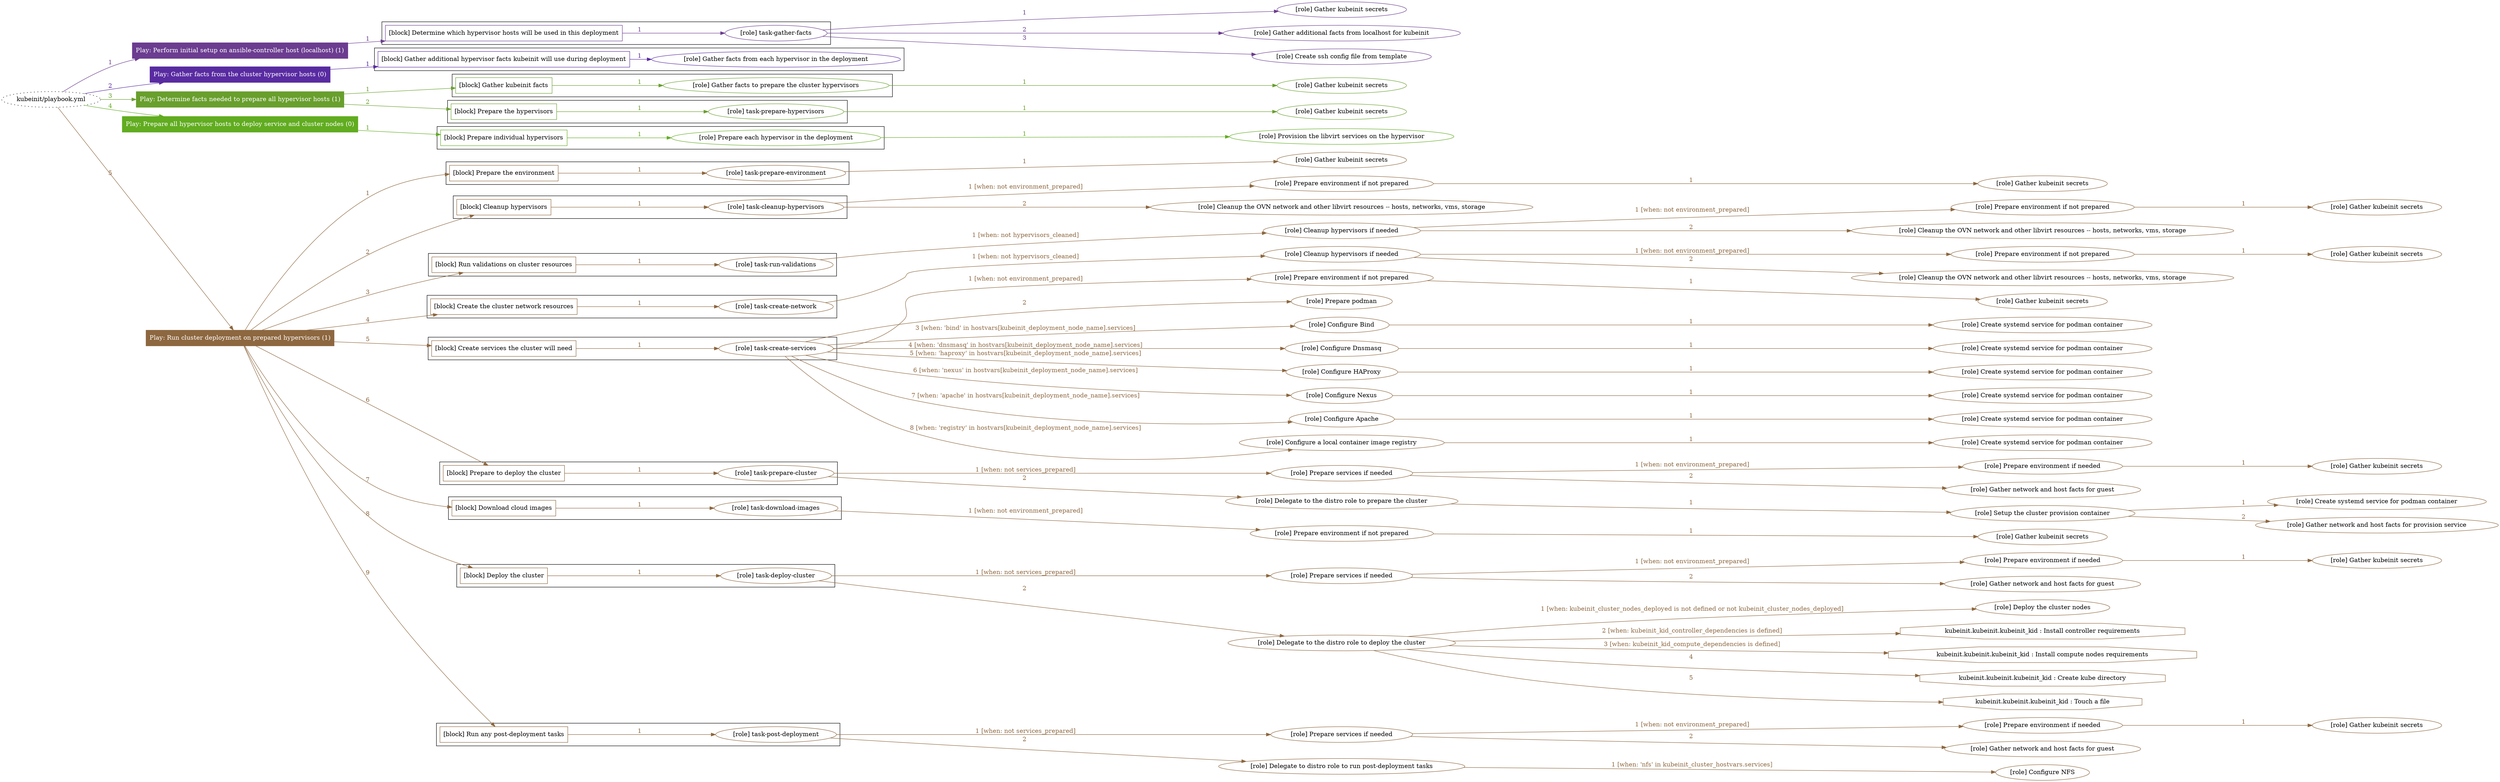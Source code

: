 digraph {
	graph [concentrate=true ordering=in rankdir=LR ratio=fill]
	edge [esep=5 sep=10]
	"kubeinit/playbook.yml" [URL="/home/runner/work/kubeinit/kubeinit/kubeinit/playbook.yml" id=playbook_e920c168 style=dotted]
	play_25434262 [label="Play: Perform initial setup on ansible-controller host (localhost) (1)" URL="/home/runner/work/kubeinit/kubeinit/kubeinit/playbook.yml" color="#6b3c90" fontcolor="#ffffff" id=play_25434262 shape=box style=filled tooltip=localhost]
	"kubeinit/playbook.yml" -> play_25434262 [label="1 " color="#6b3c90" fontcolor="#6b3c90" id=edge_b7fc345a labeltooltip="1 " tooltip="1 "]
	subgraph "Gather kubeinit secrets" {
		role_71f97e37 [label="[role] Gather kubeinit secrets" URL="/home/runner/.ansible/collections/ansible_collections/kubeinit/kubeinit/roles/kubeinit_prepare/tasks/build_hypervisors_group.yml" color="#6b3c90" id=role_71f97e37 tooltip="Gather kubeinit secrets"]
	}
	subgraph "Gather additional facts from localhost for kubeinit" {
		role_b84f120c [label="[role] Gather additional facts from localhost for kubeinit" URL="/home/runner/.ansible/collections/ansible_collections/kubeinit/kubeinit/roles/kubeinit_prepare/tasks/build_hypervisors_group.yml" color="#6b3c90" id=role_b84f120c tooltip="Gather additional facts from localhost for kubeinit"]
	}
	subgraph "Create ssh config file from template" {
		role_9391abd9 [label="[role] Create ssh config file from template" URL="/home/runner/.ansible/collections/ansible_collections/kubeinit/kubeinit/roles/kubeinit_prepare/tasks/build_hypervisors_group.yml" color="#6b3c90" id=role_9391abd9 tooltip="Create ssh config file from template"]
	}
	subgraph "task-gather-facts" {
		role_eb7ec985 [label="[role] task-gather-facts" URL="/home/runner/work/kubeinit/kubeinit/kubeinit/playbook.yml" color="#6b3c90" id=role_eb7ec985 tooltip="task-gather-facts"]
		role_eb7ec985 -> role_71f97e37 [label="1 " color="#6b3c90" fontcolor="#6b3c90" id=edge_98123165 labeltooltip="1 " tooltip="1 "]
		role_eb7ec985 -> role_b84f120c [label="2 " color="#6b3c90" fontcolor="#6b3c90" id=edge_2d6fbfb3 labeltooltip="2 " tooltip="2 "]
		role_eb7ec985 -> role_9391abd9 [label="3 " color="#6b3c90" fontcolor="#6b3c90" id=edge_16f877c2 labeltooltip="3 " tooltip="3 "]
	}
	subgraph "Play: Perform initial setup on ansible-controller host (localhost) (1)" {
		play_25434262 -> block_3194367b [label=1 color="#6b3c90" fontcolor="#6b3c90" id=edge_23ad3e0f labeltooltip=1 tooltip=1]
		subgraph cluster_block_3194367b {
			block_3194367b [label="[block] Determine which hypervisor hosts will be used in this deployment" URL="/home/runner/work/kubeinit/kubeinit/kubeinit/playbook.yml" color="#6b3c90" id=block_3194367b labeltooltip="Determine which hypervisor hosts will be used in this deployment" shape=box tooltip="Determine which hypervisor hosts will be used in this deployment"]
			block_3194367b -> role_eb7ec985 [label="1 " color="#6b3c90" fontcolor="#6b3c90" id=edge_e759d758 labeltooltip="1 " tooltip="1 "]
		}
	}
	play_d97e3dba [label="Play: Gather facts from the cluster hypervisor hosts (0)" URL="/home/runner/work/kubeinit/kubeinit/kubeinit/playbook.yml" color="#592ba1" fontcolor="#ffffff" id=play_d97e3dba shape=box style=filled tooltip="Play: Gather facts from the cluster hypervisor hosts (0)"]
	"kubeinit/playbook.yml" -> play_d97e3dba [label="2 " color="#592ba1" fontcolor="#592ba1" id=edge_90b88383 labeltooltip="2 " tooltip="2 "]
	subgraph "Gather facts from each hypervisor in the deployment" {
		role_a66012a3 [label="[role] Gather facts from each hypervisor in the deployment" URL="/home/runner/work/kubeinit/kubeinit/kubeinit/playbook.yml" color="#592ba1" id=role_a66012a3 tooltip="Gather facts from each hypervisor in the deployment"]
	}
	subgraph "Play: Gather facts from the cluster hypervisor hosts (0)" {
		play_d97e3dba -> block_6f7fb328 [label=1 color="#592ba1" fontcolor="#592ba1" id=edge_1e7bb07c labeltooltip=1 tooltip=1]
		subgraph cluster_block_6f7fb328 {
			block_6f7fb328 [label="[block] Gather additional hypervisor facts kubeinit will use during deployment" URL="/home/runner/work/kubeinit/kubeinit/kubeinit/playbook.yml" color="#592ba1" id=block_6f7fb328 labeltooltip="Gather additional hypervisor facts kubeinit will use during deployment" shape=box tooltip="Gather additional hypervisor facts kubeinit will use during deployment"]
			block_6f7fb328 -> role_a66012a3 [label="1 " color="#592ba1" fontcolor="#592ba1" id=edge_d613f6d9 labeltooltip="1 " tooltip="1 "]
		}
	}
	play_6d1e8015 [label="Play: Determine facts needed to prepare all hypervisor hosts (1)" URL="/home/runner/work/kubeinit/kubeinit/kubeinit/playbook.yml" color="#699f2d" fontcolor="#ffffff" id=play_6d1e8015 shape=box style=filled tooltip=localhost]
	"kubeinit/playbook.yml" -> play_6d1e8015 [label="3 " color="#699f2d" fontcolor="#699f2d" id=edge_3f5b0aeb labeltooltip="3 " tooltip="3 "]
	subgraph "Gather kubeinit secrets" {
		role_e2b1e0d5 [label="[role] Gather kubeinit secrets" URL="/home/runner/.ansible/collections/ansible_collections/kubeinit/kubeinit/roles/kubeinit_prepare/tasks/gather_kubeinit_facts.yml" color="#699f2d" id=role_e2b1e0d5 tooltip="Gather kubeinit secrets"]
	}
	subgraph "Gather facts to prepare the cluster hypervisors" {
		role_d872c756 [label="[role] Gather facts to prepare the cluster hypervisors" URL="/home/runner/work/kubeinit/kubeinit/kubeinit/playbook.yml" color="#699f2d" id=role_d872c756 tooltip="Gather facts to prepare the cluster hypervisors"]
		role_d872c756 -> role_e2b1e0d5 [label="1 " color="#699f2d" fontcolor="#699f2d" id=edge_4c9499ab labeltooltip="1 " tooltip="1 "]
	}
	subgraph "Gather kubeinit secrets" {
		role_749b32aa [label="[role] Gather kubeinit secrets" URL="/home/runner/.ansible/collections/ansible_collections/kubeinit/kubeinit/roles/kubeinit_prepare/tasks/gather_kubeinit_facts.yml" color="#699f2d" id=role_749b32aa tooltip="Gather kubeinit secrets"]
	}
	subgraph "task-prepare-hypervisors" {
		role_bca6a5b8 [label="[role] task-prepare-hypervisors" URL="/home/runner/work/kubeinit/kubeinit/kubeinit/playbook.yml" color="#699f2d" id=role_bca6a5b8 tooltip="task-prepare-hypervisors"]
		role_bca6a5b8 -> role_749b32aa [label="1 " color="#699f2d" fontcolor="#699f2d" id=edge_e3fdc98c labeltooltip="1 " tooltip="1 "]
	}
	subgraph "Play: Determine facts needed to prepare all hypervisor hosts (1)" {
		play_6d1e8015 -> block_d16394a9 [label=1 color="#699f2d" fontcolor="#699f2d" id=edge_2ff6f7a4 labeltooltip=1 tooltip=1]
		subgraph cluster_block_d16394a9 {
			block_d16394a9 [label="[block] Gather kubeinit facts" URL="/home/runner/work/kubeinit/kubeinit/kubeinit/playbook.yml" color="#699f2d" id=block_d16394a9 labeltooltip="Gather kubeinit facts" shape=box tooltip="Gather kubeinit facts"]
			block_d16394a9 -> role_d872c756 [label="1 " color="#699f2d" fontcolor="#699f2d" id=edge_fb9dc3b1 labeltooltip="1 " tooltip="1 "]
		}
		play_6d1e8015 -> block_995d1736 [label=2 color="#699f2d" fontcolor="#699f2d" id=edge_e7722903 labeltooltip=2 tooltip=2]
		subgraph cluster_block_995d1736 {
			block_995d1736 [label="[block] Prepare the hypervisors" URL="/home/runner/work/kubeinit/kubeinit/kubeinit/playbook.yml" color="#699f2d" id=block_995d1736 labeltooltip="Prepare the hypervisors" shape=box tooltip="Prepare the hypervisors"]
			block_995d1736 -> role_bca6a5b8 [label="1 " color="#699f2d" fontcolor="#699f2d" id=edge_c2fae833 labeltooltip="1 " tooltip="1 "]
		}
	}
	play_02ee8e28 [label="Play: Prepare all hypervisor hosts to deploy service and cluster nodes (0)" URL="/home/runner/work/kubeinit/kubeinit/kubeinit/playbook.yml" color="#61ac20" fontcolor="#ffffff" id=play_02ee8e28 shape=box style=filled tooltip="Play: Prepare all hypervisor hosts to deploy service and cluster nodes (0)"]
	"kubeinit/playbook.yml" -> play_02ee8e28 [label="4 " color="#61ac20" fontcolor="#61ac20" id=edge_89717c25 labeltooltip="4 " tooltip="4 "]
	subgraph "Provision the libvirt services on the hypervisor" {
		role_4762f45f [label="[role] Provision the libvirt services on the hypervisor" URL="/home/runner/.ansible/collections/ansible_collections/kubeinit/kubeinit/roles/kubeinit_prepare/tasks/prepare_hypervisor.yml" color="#61ac20" id=role_4762f45f tooltip="Provision the libvirt services on the hypervisor"]
	}
	subgraph "Prepare each hypervisor in the deployment" {
		role_97bfba84 [label="[role] Prepare each hypervisor in the deployment" URL="/home/runner/work/kubeinit/kubeinit/kubeinit/playbook.yml" color="#61ac20" id=role_97bfba84 tooltip="Prepare each hypervisor in the deployment"]
		role_97bfba84 -> role_4762f45f [label="1 " color="#61ac20" fontcolor="#61ac20" id=edge_b7d24322 labeltooltip="1 " tooltip="1 "]
	}
	subgraph "Play: Prepare all hypervisor hosts to deploy service and cluster nodes (0)" {
		play_02ee8e28 -> block_91dfca1d [label=1 color="#61ac20" fontcolor="#61ac20" id=edge_c3bf162e labeltooltip=1 tooltip=1]
		subgraph cluster_block_91dfca1d {
			block_91dfca1d [label="[block] Prepare individual hypervisors" URL="/home/runner/work/kubeinit/kubeinit/kubeinit/playbook.yml" color="#61ac20" id=block_91dfca1d labeltooltip="Prepare individual hypervisors" shape=box tooltip="Prepare individual hypervisors"]
			block_91dfca1d -> role_97bfba84 [label="1 " color="#61ac20" fontcolor="#61ac20" id=edge_59319dd1 labeltooltip="1 " tooltip="1 "]
		}
	}
	play_21914654 [label="Play: Run cluster deployment on prepared hypervisors (1)" URL="/home/runner/work/kubeinit/kubeinit/kubeinit/playbook.yml" color="#8d673f" fontcolor="#ffffff" id=play_21914654 shape=box style=filled tooltip=localhost]
	"kubeinit/playbook.yml" -> play_21914654 [label="5 " color="#8d673f" fontcolor="#8d673f" id=edge_0eda48bd labeltooltip="5 " tooltip="5 "]
	subgraph "Gather kubeinit secrets" {
		role_4ea00f55 [label="[role] Gather kubeinit secrets" URL="/home/runner/.ansible/collections/ansible_collections/kubeinit/kubeinit/roles/kubeinit_prepare/tasks/gather_kubeinit_facts.yml" color="#8d673f" id=role_4ea00f55 tooltip="Gather kubeinit secrets"]
	}
	subgraph "task-prepare-environment" {
		role_bcf94e67 [label="[role] task-prepare-environment" URL="/home/runner/work/kubeinit/kubeinit/kubeinit/playbook.yml" color="#8d673f" id=role_bcf94e67 tooltip="task-prepare-environment"]
		role_bcf94e67 -> role_4ea00f55 [label="1 " color="#8d673f" fontcolor="#8d673f" id=edge_e4aee954 labeltooltip="1 " tooltip="1 "]
	}
	subgraph "Gather kubeinit secrets" {
		role_ca7db933 [label="[role] Gather kubeinit secrets" URL="/home/runner/.ansible/collections/ansible_collections/kubeinit/kubeinit/roles/kubeinit_prepare/tasks/gather_kubeinit_facts.yml" color="#8d673f" id=role_ca7db933 tooltip="Gather kubeinit secrets"]
	}
	subgraph "Prepare environment if not prepared" {
		role_12967c22 [label="[role] Prepare environment if not prepared" URL="/home/runner/.ansible/collections/ansible_collections/kubeinit/kubeinit/roles/kubeinit_prepare/tasks/cleanup_hypervisors.yml" color="#8d673f" id=role_12967c22 tooltip="Prepare environment if not prepared"]
		role_12967c22 -> role_ca7db933 [label="1 " color="#8d673f" fontcolor="#8d673f" id=edge_cc6bd1af labeltooltip="1 " tooltip="1 "]
	}
	subgraph "Cleanup the OVN network and other libvirt resources -- hosts, networks, vms, storage" {
		role_3526bd8d [label="[role] Cleanup the OVN network and other libvirt resources -- hosts, networks, vms, storage" URL="/home/runner/.ansible/collections/ansible_collections/kubeinit/kubeinit/roles/kubeinit_prepare/tasks/cleanup_hypervisors.yml" color="#8d673f" id=role_3526bd8d tooltip="Cleanup the OVN network and other libvirt resources -- hosts, networks, vms, storage"]
	}
	subgraph "task-cleanup-hypervisors" {
		role_6f6d4666 [label="[role] task-cleanup-hypervisors" URL="/home/runner/work/kubeinit/kubeinit/kubeinit/playbook.yml" color="#8d673f" id=role_6f6d4666 tooltip="task-cleanup-hypervisors"]
		role_6f6d4666 -> role_12967c22 [label="1 [when: not environment_prepared]" color="#8d673f" fontcolor="#8d673f" id=edge_12238d6d labeltooltip="1 [when: not environment_prepared]" tooltip="1 [when: not environment_prepared]"]
		role_6f6d4666 -> role_3526bd8d [label="2 " color="#8d673f" fontcolor="#8d673f" id=edge_a74471ce labeltooltip="2 " tooltip="2 "]
	}
	subgraph "Gather kubeinit secrets" {
		role_84fab6ff [label="[role] Gather kubeinit secrets" URL="/home/runner/.ansible/collections/ansible_collections/kubeinit/kubeinit/roles/kubeinit_prepare/tasks/gather_kubeinit_facts.yml" color="#8d673f" id=role_84fab6ff tooltip="Gather kubeinit secrets"]
	}
	subgraph "Prepare environment if not prepared" {
		role_9a861cbe [label="[role] Prepare environment if not prepared" URL="/home/runner/.ansible/collections/ansible_collections/kubeinit/kubeinit/roles/kubeinit_prepare/tasks/cleanup_hypervisors.yml" color="#8d673f" id=role_9a861cbe tooltip="Prepare environment if not prepared"]
		role_9a861cbe -> role_84fab6ff [label="1 " color="#8d673f" fontcolor="#8d673f" id=edge_3a0e306c labeltooltip="1 " tooltip="1 "]
	}
	subgraph "Cleanup the OVN network and other libvirt resources -- hosts, networks, vms, storage" {
		role_b69690f4 [label="[role] Cleanup the OVN network and other libvirt resources -- hosts, networks, vms, storage" URL="/home/runner/.ansible/collections/ansible_collections/kubeinit/kubeinit/roles/kubeinit_prepare/tasks/cleanup_hypervisors.yml" color="#8d673f" id=role_b69690f4 tooltip="Cleanup the OVN network and other libvirt resources -- hosts, networks, vms, storage"]
	}
	subgraph "Cleanup hypervisors if needed" {
		role_da8147d3 [label="[role] Cleanup hypervisors if needed" URL="/home/runner/.ansible/collections/ansible_collections/kubeinit/kubeinit/roles/kubeinit_validations/tasks/main.yml" color="#8d673f" id=role_da8147d3 tooltip="Cleanup hypervisors if needed"]
		role_da8147d3 -> role_9a861cbe [label="1 [when: not environment_prepared]" color="#8d673f" fontcolor="#8d673f" id=edge_d138c769 labeltooltip="1 [when: not environment_prepared]" tooltip="1 [when: not environment_prepared]"]
		role_da8147d3 -> role_b69690f4 [label="2 " color="#8d673f" fontcolor="#8d673f" id=edge_a74e23ab labeltooltip="2 " tooltip="2 "]
	}
	subgraph "task-run-validations" {
		role_ba61d29a [label="[role] task-run-validations" URL="/home/runner/work/kubeinit/kubeinit/kubeinit/playbook.yml" color="#8d673f" id=role_ba61d29a tooltip="task-run-validations"]
		role_ba61d29a -> role_da8147d3 [label="1 [when: not hypervisors_cleaned]" color="#8d673f" fontcolor="#8d673f" id=edge_5d25355c labeltooltip="1 [when: not hypervisors_cleaned]" tooltip="1 [when: not hypervisors_cleaned]"]
	}
	subgraph "Gather kubeinit secrets" {
		role_3267f436 [label="[role] Gather kubeinit secrets" URL="/home/runner/.ansible/collections/ansible_collections/kubeinit/kubeinit/roles/kubeinit_prepare/tasks/gather_kubeinit_facts.yml" color="#8d673f" id=role_3267f436 tooltip="Gather kubeinit secrets"]
	}
	subgraph "Prepare environment if not prepared" {
		role_e02c5a08 [label="[role] Prepare environment if not prepared" URL="/home/runner/.ansible/collections/ansible_collections/kubeinit/kubeinit/roles/kubeinit_prepare/tasks/cleanup_hypervisors.yml" color="#8d673f" id=role_e02c5a08 tooltip="Prepare environment if not prepared"]
		role_e02c5a08 -> role_3267f436 [label="1 " color="#8d673f" fontcolor="#8d673f" id=edge_5f35d17f labeltooltip="1 " tooltip="1 "]
	}
	subgraph "Cleanup the OVN network and other libvirt resources -- hosts, networks, vms, storage" {
		role_86e2dc37 [label="[role] Cleanup the OVN network and other libvirt resources -- hosts, networks, vms, storage" URL="/home/runner/.ansible/collections/ansible_collections/kubeinit/kubeinit/roles/kubeinit_prepare/tasks/cleanup_hypervisors.yml" color="#8d673f" id=role_86e2dc37 tooltip="Cleanup the OVN network and other libvirt resources -- hosts, networks, vms, storage"]
	}
	subgraph "Cleanup hypervisors if needed" {
		role_e7a9e6c4 [label="[role] Cleanup hypervisors if needed" URL="/home/runner/.ansible/collections/ansible_collections/kubeinit/kubeinit/roles/kubeinit_libvirt/tasks/create_network.yml" color="#8d673f" id=role_e7a9e6c4 tooltip="Cleanup hypervisors if needed"]
		role_e7a9e6c4 -> role_e02c5a08 [label="1 [when: not environment_prepared]" color="#8d673f" fontcolor="#8d673f" id=edge_72f64994 labeltooltip="1 [when: not environment_prepared]" tooltip="1 [when: not environment_prepared]"]
		role_e7a9e6c4 -> role_86e2dc37 [label="2 " color="#8d673f" fontcolor="#8d673f" id=edge_fff9cea6 labeltooltip="2 " tooltip="2 "]
	}
	subgraph "task-create-network" {
		role_d17337d1 [label="[role] task-create-network" URL="/home/runner/work/kubeinit/kubeinit/kubeinit/playbook.yml" color="#8d673f" id=role_d17337d1 tooltip="task-create-network"]
		role_d17337d1 -> role_e7a9e6c4 [label="1 [when: not hypervisors_cleaned]" color="#8d673f" fontcolor="#8d673f" id=edge_5011f079 labeltooltip="1 [when: not hypervisors_cleaned]" tooltip="1 [when: not hypervisors_cleaned]"]
	}
	subgraph "Gather kubeinit secrets" {
		role_060f2d4c [label="[role] Gather kubeinit secrets" URL="/home/runner/.ansible/collections/ansible_collections/kubeinit/kubeinit/roles/kubeinit_prepare/tasks/gather_kubeinit_facts.yml" color="#8d673f" id=role_060f2d4c tooltip="Gather kubeinit secrets"]
	}
	subgraph "Prepare environment if not prepared" {
		role_3eb29d18 [label="[role] Prepare environment if not prepared" URL="/home/runner/.ansible/collections/ansible_collections/kubeinit/kubeinit/roles/kubeinit_services/tasks/main.yml" color="#8d673f" id=role_3eb29d18 tooltip="Prepare environment if not prepared"]
		role_3eb29d18 -> role_060f2d4c [label="1 " color="#8d673f" fontcolor="#8d673f" id=edge_950600a0 labeltooltip="1 " tooltip="1 "]
	}
	subgraph "Prepare podman" {
		role_81ed1036 [label="[role] Prepare podman" URL="/home/runner/.ansible/collections/ansible_collections/kubeinit/kubeinit/roles/kubeinit_services/tasks/00_create_service_pod.yml" color="#8d673f" id=role_81ed1036 tooltip="Prepare podman"]
	}
	subgraph "Create systemd service for podman container" {
		role_e890a766 [label="[role] Create systemd service for podman container" URL="/home/runner/.ansible/collections/ansible_collections/kubeinit/kubeinit/roles/kubeinit_bind/tasks/main.yml" color="#8d673f" id=role_e890a766 tooltip="Create systemd service for podman container"]
	}
	subgraph "Configure Bind" {
		role_25c32990 [label="[role] Configure Bind" URL="/home/runner/.ansible/collections/ansible_collections/kubeinit/kubeinit/roles/kubeinit_services/tasks/start_services_containers.yml" color="#8d673f" id=role_25c32990 tooltip="Configure Bind"]
		role_25c32990 -> role_e890a766 [label="1 " color="#8d673f" fontcolor="#8d673f" id=edge_ef133367 labeltooltip="1 " tooltip="1 "]
	}
	subgraph "Create systemd service for podman container" {
		role_7364f83b [label="[role] Create systemd service for podman container" URL="/home/runner/.ansible/collections/ansible_collections/kubeinit/kubeinit/roles/kubeinit_dnsmasq/tasks/main.yml" color="#8d673f" id=role_7364f83b tooltip="Create systemd service for podman container"]
	}
	subgraph "Configure Dnsmasq" {
		role_42da3433 [label="[role] Configure Dnsmasq" URL="/home/runner/.ansible/collections/ansible_collections/kubeinit/kubeinit/roles/kubeinit_services/tasks/start_services_containers.yml" color="#8d673f" id=role_42da3433 tooltip="Configure Dnsmasq"]
		role_42da3433 -> role_7364f83b [label="1 " color="#8d673f" fontcolor="#8d673f" id=edge_a63c37d9 labeltooltip="1 " tooltip="1 "]
	}
	subgraph "Create systemd service for podman container" {
		role_896e76c7 [label="[role] Create systemd service for podman container" URL="/home/runner/.ansible/collections/ansible_collections/kubeinit/kubeinit/roles/kubeinit_haproxy/tasks/main.yml" color="#8d673f" id=role_896e76c7 tooltip="Create systemd service for podman container"]
	}
	subgraph "Configure HAProxy" {
		role_8b46c4fd [label="[role] Configure HAProxy" URL="/home/runner/.ansible/collections/ansible_collections/kubeinit/kubeinit/roles/kubeinit_services/tasks/start_services_containers.yml" color="#8d673f" id=role_8b46c4fd tooltip="Configure HAProxy"]
		role_8b46c4fd -> role_896e76c7 [label="1 " color="#8d673f" fontcolor="#8d673f" id=edge_49a51d65 labeltooltip="1 " tooltip="1 "]
	}
	subgraph "Create systemd service for podman container" {
		role_1636f8a2 [label="[role] Create systemd service for podman container" URL="/home/runner/.ansible/collections/ansible_collections/kubeinit/kubeinit/roles/kubeinit_nexus/tasks/main.yml" color="#8d673f" id=role_1636f8a2 tooltip="Create systemd service for podman container"]
	}
	subgraph "Configure Nexus" {
		role_d8f262ab [label="[role] Configure Nexus" URL="/home/runner/.ansible/collections/ansible_collections/kubeinit/kubeinit/roles/kubeinit_services/tasks/start_services_containers.yml" color="#8d673f" id=role_d8f262ab tooltip="Configure Nexus"]
		role_d8f262ab -> role_1636f8a2 [label="1 " color="#8d673f" fontcolor="#8d673f" id=edge_16410ec2 labeltooltip="1 " tooltip="1 "]
	}
	subgraph "Create systemd service for podman container" {
		role_5e85de20 [label="[role] Create systemd service for podman container" URL="/home/runner/.ansible/collections/ansible_collections/kubeinit/kubeinit/roles/kubeinit_apache/tasks/main.yml" color="#8d673f" id=role_5e85de20 tooltip="Create systemd service for podman container"]
	}
	subgraph "Configure Apache" {
		role_722717e3 [label="[role] Configure Apache" URL="/home/runner/.ansible/collections/ansible_collections/kubeinit/kubeinit/roles/kubeinit_services/tasks/start_services_containers.yml" color="#8d673f" id=role_722717e3 tooltip="Configure Apache"]
		role_722717e3 -> role_5e85de20 [label="1 " color="#8d673f" fontcolor="#8d673f" id=edge_6022161e labeltooltip="1 " tooltip="1 "]
	}
	subgraph "Create systemd service for podman container" {
		role_ae97d816 [label="[role] Create systemd service for podman container" URL="/home/runner/.ansible/collections/ansible_collections/kubeinit/kubeinit/roles/kubeinit_registry/tasks/main.yml" color="#8d673f" id=role_ae97d816 tooltip="Create systemd service for podman container"]
	}
	subgraph "Configure a local container image registry" {
		role_4232aa8c [label="[role] Configure a local container image registry" URL="/home/runner/.ansible/collections/ansible_collections/kubeinit/kubeinit/roles/kubeinit_services/tasks/start_services_containers.yml" color="#8d673f" id=role_4232aa8c tooltip="Configure a local container image registry"]
		role_4232aa8c -> role_ae97d816 [label="1 " color="#8d673f" fontcolor="#8d673f" id=edge_a799bc18 labeltooltip="1 " tooltip="1 "]
	}
	subgraph "task-create-services" {
		role_7cafcebc [label="[role] task-create-services" URL="/home/runner/work/kubeinit/kubeinit/kubeinit/playbook.yml" color="#8d673f" id=role_7cafcebc tooltip="task-create-services"]
		role_7cafcebc -> role_3eb29d18 [label="1 [when: not environment_prepared]" color="#8d673f" fontcolor="#8d673f" id=edge_3ca0f1d8 labeltooltip="1 [when: not environment_prepared]" tooltip="1 [when: not environment_prepared]"]
		role_7cafcebc -> role_81ed1036 [label="2 " color="#8d673f" fontcolor="#8d673f" id=edge_445953ca labeltooltip="2 " tooltip="2 "]
		role_7cafcebc -> role_25c32990 [label="3 [when: 'bind' in hostvars[kubeinit_deployment_node_name].services]" color="#8d673f" fontcolor="#8d673f" id=edge_d17acef7 labeltooltip="3 [when: 'bind' in hostvars[kubeinit_deployment_node_name].services]" tooltip="3 [when: 'bind' in hostvars[kubeinit_deployment_node_name].services]"]
		role_7cafcebc -> role_42da3433 [label="4 [when: 'dnsmasq' in hostvars[kubeinit_deployment_node_name].services]" color="#8d673f" fontcolor="#8d673f" id=edge_1df6738f labeltooltip="4 [when: 'dnsmasq' in hostvars[kubeinit_deployment_node_name].services]" tooltip="4 [when: 'dnsmasq' in hostvars[kubeinit_deployment_node_name].services]"]
		role_7cafcebc -> role_8b46c4fd [label="5 [when: 'haproxy' in hostvars[kubeinit_deployment_node_name].services]" color="#8d673f" fontcolor="#8d673f" id=edge_62ee7366 labeltooltip="5 [when: 'haproxy' in hostvars[kubeinit_deployment_node_name].services]" tooltip="5 [when: 'haproxy' in hostvars[kubeinit_deployment_node_name].services]"]
		role_7cafcebc -> role_d8f262ab [label="6 [when: 'nexus' in hostvars[kubeinit_deployment_node_name].services]" color="#8d673f" fontcolor="#8d673f" id=edge_50b73b00 labeltooltip="6 [when: 'nexus' in hostvars[kubeinit_deployment_node_name].services]" tooltip="6 [when: 'nexus' in hostvars[kubeinit_deployment_node_name].services]"]
		role_7cafcebc -> role_722717e3 [label="7 [when: 'apache' in hostvars[kubeinit_deployment_node_name].services]" color="#8d673f" fontcolor="#8d673f" id=edge_aa6bcdd9 labeltooltip="7 [when: 'apache' in hostvars[kubeinit_deployment_node_name].services]" tooltip="7 [when: 'apache' in hostvars[kubeinit_deployment_node_name].services]"]
		role_7cafcebc -> role_4232aa8c [label="8 [when: 'registry' in hostvars[kubeinit_deployment_node_name].services]" color="#8d673f" fontcolor="#8d673f" id=edge_aeb663e2 labeltooltip="8 [when: 'registry' in hostvars[kubeinit_deployment_node_name].services]" tooltip="8 [when: 'registry' in hostvars[kubeinit_deployment_node_name].services]"]
	}
	subgraph "Gather kubeinit secrets" {
		role_901558c7 [label="[role] Gather kubeinit secrets" URL="/home/runner/.ansible/collections/ansible_collections/kubeinit/kubeinit/roles/kubeinit_prepare/tasks/gather_kubeinit_facts.yml" color="#8d673f" id=role_901558c7 tooltip="Gather kubeinit secrets"]
	}
	subgraph "Prepare environment if needed" {
		role_45e6c139 [label="[role] Prepare environment if needed" URL="/home/runner/.ansible/collections/ansible_collections/kubeinit/kubeinit/roles/kubeinit_services/tasks/prepare_services.yml" color="#8d673f" id=role_45e6c139 tooltip="Prepare environment if needed"]
		role_45e6c139 -> role_901558c7 [label="1 " color="#8d673f" fontcolor="#8d673f" id=edge_f81242f7 labeltooltip="1 " tooltip="1 "]
	}
	subgraph "Gather network and host facts for guest" {
		role_dbd545b0 [label="[role] Gather network and host facts for guest" URL="/home/runner/.ansible/collections/ansible_collections/kubeinit/kubeinit/roles/kubeinit_services/tasks/prepare_services.yml" color="#8d673f" id=role_dbd545b0 tooltip="Gather network and host facts for guest"]
	}
	subgraph "Prepare services if needed" {
		role_fe58cccd [label="[role] Prepare services if needed" URL="/home/runner/.ansible/collections/ansible_collections/kubeinit/kubeinit/roles/kubeinit_prepare/tasks/prepare_cluster.yml" color="#8d673f" id=role_fe58cccd tooltip="Prepare services if needed"]
		role_fe58cccd -> role_45e6c139 [label="1 [when: not environment_prepared]" color="#8d673f" fontcolor="#8d673f" id=edge_a8c574d9 labeltooltip="1 [when: not environment_prepared]" tooltip="1 [when: not environment_prepared]"]
		role_fe58cccd -> role_dbd545b0 [label="2 " color="#8d673f" fontcolor="#8d673f" id=edge_a3b9d746 labeltooltip="2 " tooltip="2 "]
	}
	subgraph "Create systemd service for podman container" {
		role_701468e4 [label="[role] Create systemd service for podman container" URL="/home/runner/.ansible/collections/ansible_collections/kubeinit/kubeinit/roles/kubeinit_services/tasks/create_provision_container.yml" color="#8d673f" id=role_701468e4 tooltip="Create systemd service for podman container"]
	}
	subgraph "Gather network and host facts for provision service" {
		role_81e3a866 [label="[role] Gather network and host facts for provision service" URL="/home/runner/.ansible/collections/ansible_collections/kubeinit/kubeinit/roles/kubeinit_services/tasks/create_provision_container.yml" color="#8d673f" id=role_81e3a866 tooltip="Gather network and host facts for provision service"]
	}
	subgraph "Setup the cluster provision container" {
		role_3cf7afe1 [label="[role] Setup the cluster provision container" URL="/home/runner/.ansible/collections/ansible_collections/kubeinit/kubeinit/roles/kubeinit_kid/tasks/prepare_cluster.yml" color="#8d673f" id=role_3cf7afe1 tooltip="Setup the cluster provision container"]
		role_3cf7afe1 -> role_701468e4 [label="1 " color="#8d673f" fontcolor="#8d673f" id=edge_62602c2f labeltooltip="1 " tooltip="1 "]
		role_3cf7afe1 -> role_81e3a866 [label="2 " color="#8d673f" fontcolor="#8d673f" id=edge_088ed5d0 labeltooltip="2 " tooltip="2 "]
	}
	subgraph "Delegate to the distro role to prepare the cluster" {
		role_139f5aaa [label="[role] Delegate to the distro role to prepare the cluster" URL="/home/runner/.ansible/collections/ansible_collections/kubeinit/kubeinit/roles/kubeinit_prepare/tasks/prepare_cluster.yml" color="#8d673f" id=role_139f5aaa tooltip="Delegate to the distro role to prepare the cluster"]
		role_139f5aaa -> role_3cf7afe1 [label="1 " color="#8d673f" fontcolor="#8d673f" id=edge_4412f5bd labeltooltip="1 " tooltip="1 "]
	}
	subgraph "task-prepare-cluster" {
		role_17cbab19 [label="[role] task-prepare-cluster" URL="/home/runner/work/kubeinit/kubeinit/kubeinit/playbook.yml" color="#8d673f" id=role_17cbab19 tooltip="task-prepare-cluster"]
		role_17cbab19 -> role_fe58cccd [label="1 [when: not services_prepared]" color="#8d673f" fontcolor="#8d673f" id=edge_a47103ac labeltooltip="1 [when: not services_prepared]" tooltip="1 [when: not services_prepared]"]
		role_17cbab19 -> role_139f5aaa [label="2 " color="#8d673f" fontcolor="#8d673f" id=edge_97fa62b8 labeltooltip="2 " tooltip="2 "]
	}
	subgraph "Gather kubeinit secrets" {
		role_a3ed87a9 [label="[role] Gather kubeinit secrets" URL="/home/runner/.ansible/collections/ansible_collections/kubeinit/kubeinit/roles/kubeinit_prepare/tasks/gather_kubeinit_facts.yml" color="#8d673f" id=role_a3ed87a9 tooltip="Gather kubeinit secrets"]
	}
	subgraph "Prepare environment if not prepared" {
		role_8d0e6e90 [label="[role] Prepare environment if not prepared" URL="/home/runner/.ansible/collections/ansible_collections/kubeinit/kubeinit/roles/kubeinit_libvirt/tasks/download_cloud_images.yml" color="#8d673f" id=role_8d0e6e90 tooltip="Prepare environment if not prepared"]
		role_8d0e6e90 -> role_a3ed87a9 [label="1 " color="#8d673f" fontcolor="#8d673f" id=edge_81708a08 labeltooltip="1 " tooltip="1 "]
	}
	subgraph "task-download-images" {
		role_996ddff5 [label="[role] task-download-images" URL="/home/runner/work/kubeinit/kubeinit/kubeinit/playbook.yml" color="#8d673f" id=role_996ddff5 tooltip="task-download-images"]
		role_996ddff5 -> role_8d0e6e90 [label="1 [when: not environment_prepared]" color="#8d673f" fontcolor="#8d673f" id=edge_25ca48b6 labeltooltip="1 [when: not environment_prepared]" tooltip="1 [when: not environment_prepared]"]
	}
	subgraph "Gather kubeinit secrets" {
		role_c85350b3 [label="[role] Gather kubeinit secrets" URL="/home/runner/.ansible/collections/ansible_collections/kubeinit/kubeinit/roles/kubeinit_prepare/tasks/gather_kubeinit_facts.yml" color="#8d673f" id=role_c85350b3 tooltip="Gather kubeinit secrets"]
	}
	subgraph "Prepare environment if needed" {
		role_db59dc2b [label="[role] Prepare environment if needed" URL="/home/runner/.ansible/collections/ansible_collections/kubeinit/kubeinit/roles/kubeinit_services/tasks/prepare_services.yml" color="#8d673f" id=role_db59dc2b tooltip="Prepare environment if needed"]
		role_db59dc2b -> role_c85350b3 [label="1 " color="#8d673f" fontcolor="#8d673f" id=edge_f2b94331 labeltooltip="1 " tooltip="1 "]
	}
	subgraph "Gather network and host facts for guest" {
		role_f50065e0 [label="[role] Gather network and host facts for guest" URL="/home/runner/.ansible/collections/ansible_collections/kubeinit/kubeinit/roles/kubeinit_services/tasks/prepare_services.yml" color="#8d673f" id=role_f50065e0 tooltip="Gather network and host facts for guest"]
	}
	subgraph "Prepare services if needed" {
		role_4f6747ad [label="[role] Prepare services if needed" URL="/home/runner/.ansible/collections/ansible_collections/kubeinit/kubeinit/roles/kubeinit_prepare/tasks/deploy_cluster.yml" color="#8d673f" id=role_4f6747ad tooltip="Prepare services if needed"]
		role_4f6747ad -> role_db59dc2b [label="1 [when: not environment_prepared]" color="#8d673f" fontcolor="#8d673f" id=edge_1618f3c9 labeltooltip="1 [when: not environment_prepared]" tooltip="1 [when: not environment_prepared]"]
		role_4f6747ad -> role_f50065e0 [label="2 " color="#8d673f" fontcolor="#8d673f" id=edge_1feb5580 labeltooltip="2 " tooltip="2 "]
	}
	subgraph "Deploy the cluster nodes" {
		role_c12f0520 [label="[role] Deploy the cluster nodes" URL="/home/runner/.ansible/collections/ansible_collections/kubeinit/kubeinit/roles/kubeinit_kid/tasks/main.yml" color="#8d673f" id=role_c12f0520 tooltip="Deploy the cluster nodes"]
	}
	subgraph "Delegate to the distro role to deploy the cluster" {
		role_4043a937 [label="[role] Delegate to the distro role to deploy the cluster" URL="/home/runner/.ansible/collections/ansible_collections/kubeinit/kubeinit/roles/kubeinit_prepare/tasks/deploy_cluster.yml" color="#8d673f" id=role_4043a937 tooltip="Delegate to the distro role to deploy the cluster"]
		role_4043a937 -> role_c12f0520 [label="1 [when: kubeinit_cluster_nodes_deployed is not defined or not kubeinit_cluster_nodes_deployed]" color="#8d673f" fontcolor="#8d673f" id=edge_fe08c4a4 labeltooltip="1 [when: kubeinit_cluster_nodes_deployed is not defined or not kubeinit_cluster_nodes_deployed]" tooltip="1 [when: kubeinit_cluster_nodes_deployed is not defined or not kubeinit_cluster_nodes_deployed]"]
		task_97ad5d1f [label="kubeinit.kubeinit.kubeinit_kid : Install controller requirements" URL="/home/runner/.ansible/collections/ansible_collections/kubeinit/kubeinit/roles/kubeinit_kid/tasks/main.yml" color="#8d673f" id=task_97ad5d1f shape=octagon tooltip="kubeinit.kubeinit.kubeinit_kid : Install controller requirements"]
		role_4043a937 -> task_97ad5d1f [label="2 [when: kubeinit_kid_controller_dependencies is defined]" color="#8d673f" fontcolor="#8d673f" id=edge_dd6ec0bd labeltooltip="2 [when: kubeinit_kid_controller_dependencies is defined]" tooltip="2 [when: kubeinit_kid_controller_dependencies is defined]"]
		task_0f9dc283 [label="kubeinit.kubeinit.kubeinit_kid : Install compute nodes requirements" URL="/home/runner/.ansible/collections/ansible_collections/kubeinit/kubeinit/roles/kubeinit_kid/tasks/main.yml" color="#8d673f" id=task_0f9dc283 shape=octagon tooltip="kubeinit.kubeinit.kubeinit_kid : Install compute nodes requirements"]
		role_4043a937 -> task_0f9dc283 [label="3 [when: kubeinit_kid_compute_dependencies is defined]" color="#8d673f" fontcolor="#8d673f" id=edge_35c0bb00 labeltooltip="3 [when: kubeinit_kid_compute_dependencies is defined]" tooltip="3 [when: kubeinit_kid_compute_dependencies is defined]"]
		task_79c5f93f [label="kubeinit.kubeinit.kubeinit_kid : Create kube directory" URL="/home/runner/.ansible/collections/ansible_collections/kubeinit/kubeinit/roles/kubeinit_kid/tasks/main.yml" color="#8d673f" id=task_79c5f93f shape=octagon tooltip="kubeinit.kubeinit.kubeinit_kid : Create kube directory"]
		role_4043a937 -> task_79c5f93f [label="4 " color="#8d673f" fontcolor="#8d673f" id=edge_d568e1d3 labeltooltip="4 " tooltip="4 "]
		task_cc6b9274 [label="kubeinit.kubeinit.kubeinit_kid : Touch a file" URL="/home/runner/.ansible/collections/ansible_collections/kubeinit/kubeinit/roles/kubeinit_kid/tasks/main.yml" color="#8d673f" id=task_cc6b9274 shape=octagon tooltip="kubeinit.kubeinit.kubeinit_kid : Touch a file"]
		role_4043a937 -> task_cc6b9274 [label="5 " color="#8d673f" fontcolor="#8d673f" id=edge_63fadabd labeltooltip="5 " tooltip="5 "]
	}
	subgraph "task-deploy-cluster" {
		role_8adc7f45 [label="[role] task-deploy-cluster" URL="/home/runner/work/kubeinit/kubeinit/kubeinit/playbook.yml" color="#8d673f" id=role_8adc7f45 tooltip="task-deploy-cluster"]
		role_8adc7f45 -> role_4f6747ad [label="1 [when: not services_prepared]" color="#8d673f" fontcolor="#8d673f" id=edge_c933b1cc labeltooltip="1 [when: not services_prepared]" tooltip="1 [when: not services_prepared]"]
		role_8adc7f45 -> role_4043a937 [label="2 " color="#8d673f" fontcolor="#8d673f" id=edge_2ef256b0 labeltooltip="2 " tooltip="2 "]
	}
	subgraph "Gather kubeinit secrets" {
		role_c061d61a [label="[role] Gather kubeinit secrets" URL="/home/runner/.ansible/collections/ansible_collections/kubeinit/kubeinit/roles/kubeinit_prepare/tasks/gather_kubeinit_facts.yml" color="#8d673f" id=role_c061d61a tooltip="Gather kubeinit secrets"]
	}
	subgraph "Prepare environment if needed" {
		role_4c5f085b [label="[role] Prepare environment if needed" URL="/home/runner/.ansible/collections/ansible_collections/kubeinit/kubeinit/roles/kubeinit_services/tasks/prepare_services.yml" color="#8d673f" id=role_4c5f085b tooltip="Prepare environment if needed"]
		role_4c5f085b -> role_c061d61a [label="1 " color="#8d673f" fontcolor="#8d673f" id=edge_7bf21e14 labeltooltip="1 " tooltip="1 "]
	}
	subgraph "Gather network and host facts for guest" {
		role_7eb59636 [label="[role] Gather network and host facts for guest" URL="/home/runner/.ansible/collections/ansible_collections/kubeinit/kubeinit/roles/kubeinit_services/tasks/prepare_services.yml" color="#8d673f" id=role_7eb59636 tooltip="Gather network and host facts for guest"]
	}
	subgraph "Prepare services if needed" {
		role_36dc9a1f [label="[role] Prepare services if needed" URL="/home/runner/.ansible/collections/ansible_collections/kubeinit/kubeinit/roles/kubeinit_prepare/tasks/post_deployment.yml" color="#8d673f" id=role_36dc9a1f tooltip="Prepare services if needed"]
		role_36dc9a1f -> role_4c5f085b [label="1 [when: not environment_prepared]" color="#8d673f" fontcolor="#8d673f" id=edge_ffaf8db0 labeltooltip="1 [when: not environment_prepared]" tooltip="1 [when: not environment_prepared]"]
		role_36dc9a1f -> role_7eb59636 [label="2 " color="#8d673f" fontcolor="#8d673f" id=edge_6f85b747 labeltooltip="2 " tooltip="2 "]
	}
	subgraph "Configure NFS" {
		role_a0eab485 [label="[role] Configure NFS" URL="/home/runner/.ansible/collections/ansible_collections/kubeinit/kubeinit/roles/kubeinit_kid/tasks/post_deployment_tasks.yml" color="#8d673f" id=role_a0eab485 tooltip="Configure NFS"]
	}
	subgraph "Delegate to distro role to run post-deployment tasks" {
		role_ca2d9254 [label="[role] Delegate to distro role to run post-deployment tasks" URL="/home/runner/.ansible/collections/ansible_collections/kubeinit/kubeinit/roles/kubeinit_prepare/tasks/post_deployment.yml" color="#8d673f" id=role_ca2d9254 tooltip="Delegate to distro role to run post-deployment tasks"]
		role_ca2d9254 -> role_a0eab485 [label="1 [when: 'nfs' in kubeinit_cluster_hostvars.services]" color="#8d673f" fontcolor="#8d673f" id=edge_b115734d labeltooltip="1 [when: 'nfs' in kubeinit_cluster_hostvars.services]" tooltip="1 [when: 'nfs' in kubeinit_cluster_hostvars.services]"]
	}
	subgraph "task-post-deployment" {
		role_8e866b23 [label="[role] task-post-deployment" URL="/home/runner/work/kubeinit/kubeinit/kubeinit/playbook.yml" color="#8d673f" id=role_8e866b23 tooltip="task-post-deployment"]
		role_8e866b23 -> role_36dc9a1f [label="1 [when: not services_prepared]" color="#8d673f" fontcolor="#8d673f" id=edge_188caf7a labeltooltip="1 [when: not services_prepared]" tooltip="1 [when: not services_prepared]"]
		role_8e866b23 -> role_ca2d9254 [label="2 " color="#8d673f" fontcolor="#8d673f" id=edge_7914b042 labeltooltip="2 " tooltip="2 "]
	}
	subgraph "Play: Run cluster deployment on prepared hypervisors (1)" {
		play_21914654 -> block_11d8d289 [label=1 color="#8d673f" fontcolor="#8d673f" id=edge_21127bfd labeltooltip=1 tooltip=1]
		subgraph cluster_block_11d8d289 {
			block_11d8d289 [label="[block] Prepare the environment" URL="/home/runner/work/kubeinit/kubeinit/kubeinit/playbook.yml" color="#8d673f" id=block_11d8d289 labeltooltip="Prepare the environment" shape=box tooltip="Prepare the environment"]
			block_11d8d289 -> role_bcf94e67 [label="1 " color="#8d673f" fontcolor="#8d673f" id=edge_d7631446 labeltooltip="1 " tooltip="1 "]
		}
		play_21914654 -> block_dde34c30 [label=2 color="#8d673f" fontcolor="#8d673f" id=edge_3788511a labeltooltip=2 tooltip=2]
		subgraph cluster_block_dde34c30 {
			block_dde34c30 [label="[block] Cleanup hypervisors" URL="/home/runner/work/kubeinit/kubeinit/kubeinit/playbook.yml" color="#8d673f" id=block_dde34c30 labeltooltip="Cleanup hypervisors" shape=box tooltip="Cleanup hypervisors"]
			block_dde34c30 -> role_6f6d4666 [label="1 " color="#8d673f" fontcolor="#8d673f" id=edge_bc3fa883 labeltooltip="1 " tooltip="1 "]
		}
		play_21914654 -> block_1f38b5ee [label=3 color="#8d673f" fontcolor="#8d673f" id=edge_0113efdc labeltooltip=3 tooltip=3]
		subgraph cluster_block_1f38b5ee {
			block_1f38b5ee [label="[block] Run validations on cluster resources" URL="/home/runner/work/kubeinit/kubeinit/kubeinit/playbook.yml" color="#8d673f" id=block_1f38b5ee labeltooltip="Run validations on cluster resources" shape=box tooltip="Run validations on cluster resources"]
			block_1f38b5ee -> role_ba61d29a [label="1 " color="#8d673f" fontcolor="#8d673f" id=edge_ac86160e labeltooltip="1 " tooltip="1 "]
		}
		play_21914654 -> block_74469b7c [label=4 color="#8d673f" fontcolor="#8d673f" id=edge_4f9c5656 labeltooltip=4 tooltip=4]
		subgraph cluster_block_74469b7c {
			block_74469b7c [label="[block] Create the cluster network resources" URL="/home/runner/work/kubeinit/kubeinit/kubeinit/playbook.yml" color="#8d673f" id=block_74469b7c labeltooltip="Create the cluster network resources" shape=box tooltip="Create the cluster network resources"]
			block_74469b7c -> role_d17337d1 [label="1 " color="#8d673f" fontcolor="#8d673f" id=edge_615c1d63 labeltooltip="1 " tooltip="1 "]
		}
		play_21914654 -> block_e9c06812 [label=5 color="#8d673f" fontcolor="#8d673f" id=edge_bf53b82e labeltooltip=5 tooltip=5]
		subgraph cluster_block_e9c06812 {
			block_e9c06812 [label="[block] Create services the cluster will need" URL="/home/runner/work/kubeinit/kubeinit/kubeinit/playbook.yml" color="#8d673f" id=block_e9c06812 labeltooltip="Create services the cluster will need" shape=box tooltip="Create services the cluster will need"]
			block_e9c06812 -> role_7cafcebc [label="1 " color="#8d673f" fontcolor="#8d673f" id=edge_a5b52e87 labeltooltip="1 " tooltip="1 "]
		}
		play_21914654 -> block_ccdf6c2e [label=6 color="#8d673f" fontcolor="#8d673f" id=edge_8c5f9ce4 labeltooltip=6 tooltip=6]
		subgraph cluster_block_ccdf6c2e {
			block_ccdf6c2e [label="[block] Prepare to deploy the cluster" URL="/home/runner/work/kubeinit/kubeinit/kubeinit/playbook.yml" color="#8d673f" id=block_ccdf6c2e labeltooltip="Prepare to deploy the cluster" shape=box tooltip="Prepare to deploy the cluster"]
			block_ccdf6c2e -> role_17cbab19 [label="1 " color="#8d673f" fontcolor="#8d673f" id=edge_fa61a850 labeltooltip="1 " tooltip="1 "]
		}
		play_21914654 -> block_bdfb2adf [label=7 color="#8d673f" fontcolor="#8d673f" id=edge_15c39bdd labeltooltip=7 tooltip=7]
		subgraph cluster_block_bdfb2adf {
			block_bdfb2adf [label="[block] Download cloud images" URL="/home/runner/work/kubeinit/kubeinit/kubeinit/playbook.yml" color="#8d673f" id=block_bdfb2adf labeltooltip="Download cloud images" shape=box tooltip="Download cloud images"]
			block_bdfb2adf -> role_996ddff5 [label="1 " color="#8d673f" fontcolor="#8d673f" id=edge_8fcf6ede labeltooltip="1 " tooltip="1 "]
		}
		play_21914654 -> block_caa15eeb [label=8 color="#8d673f" fontcolor="#8d673f" id=edge_4b3d5611 labeltooltip=8 tooltip=8]
		subgraph cluster_block_caa15eeb {
			block_caa15eeb [label="[block] Deploy the cluster" URL="/home/runner/work/kubeinit/kubeinit/kubeinit/playbook.yml" color="#8d673f" id=block_caa15eeb labeltooltip="Deploy the cluster" shape=box tooltip="Deploy the cluster"]
			block_caa15eeb -> role_8adc7f45 [label="1 " color="#8d673f" fontcolor="#8d673f" id=edge_f0dd1ed1 labeltooltip="1 " tooltip="1 "]
		}
		play_21914654 -> block_e1f08e05 [label=9 color="#8d673f" fontcolor="#8d673f" id=edge_c670d80c labeltooltip=9 tooltip=9]
		subgraph cluster_block_e1f08e05 {
			block_e1f08e05 [label="[block] Run any post-deployment tasks" URL="/home/runner/work/kubeinit/kubeinit/kubeinit/playbook.yml" color="#8d673f" id=block_e1f08e05 labeltooltip="Run any post-deployment tasks" shape=box tooltip="Run any post-deployment tasks"]
			block_e1f08e05 -> role_8e866b23 [label="1 " color="#8d673f" fontcolor="#8d673f" id=edge_671ebf85 labeltooltip="1 " tooltip="1 "]
		}
	}
}
